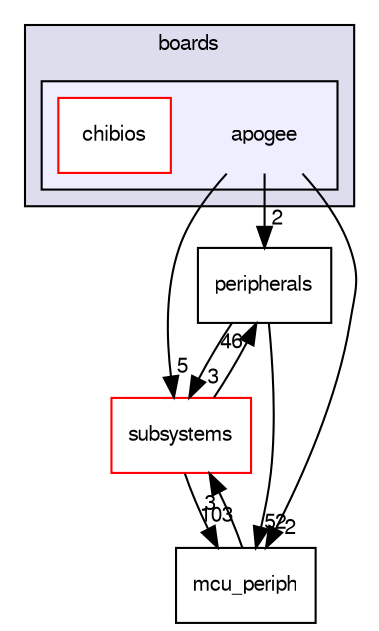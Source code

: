 digraph "sw/airborne/boards/apogee" {
  compound=true
  node [ fontsize="10", fontname="FreeSans"];
  edge [ labelfontsize="10", labelfontname="FreeSans"];
  subgraph clusterdir_e030268cd18297cf6282390f76bfcf7f {
    graph [ bgcolor="#ddddee", pencolor="black", label="boards" fontname="FreeSans", fontsize="10", URL="dir_e030268cd18297cf6282390f76bfcf7f.html"]
  subgraph clusterdir_906fcced062b34dea0e143ec53b4cca3 {
    graph [ bgcolor="#eeeeff", pencolor="black", label="" URL="dir_906fcced062b34dea0e143ec53b4cca3.html"];
    dir_906fcced062b34dea0e143ec53b4cca3 [shape=plaintext label="apogee"];
    dir_d80e81afc648ccfe0c5d0ba6bef93947 [shape=box label="chibios" color="red" fillcolor="white" style="filled" URL="dir_d80e81afc648ccfe0c5d0ba6bef93947.html"];
  }
  }
  dir_0a48ba2c0a76794adfddddc873522f67 [shape=box label="peripherals" URL="dir_0a48ba2c0a76794adfddddc873522f67.html"];
  dir_12d6ec7aac5a4a9b8cee17e35022d7c7 [shape=box label="subsystems" fillcolor="white" style="filled" color="red" URL="dir_12d6ec7aac5a4a9b8cee17e35022d7c7.html"];
  dir_1ca43f6a116d741d80fb1d0555a2b198 [shape=box label="mcu_periph" URL="dir_1ca43f6a116d741d80fb1d0555a2b198.html"];
  dir_0a48ba2c0a76794adfddddc873522f67->dir_12d6ec7aac5a4a9b8cee17e35022d7c7 [headlabel="3", labeldistance=1.5 headhref="dir_000124_000051.html"];
  dir_0a48ba2c0a76794adfddddc873522f67->dir_1ca43f6a116d741d80fb1d0555a2b198 [headlabel="52", labeldistance=1.5 headhref="dir_000124_000120.html"];
  dir_906fcced062b34dea0e143ec53b4cca3->dir_0a48ba2c0a76794adfddddc873522f67 [headlabel="2", labeldistance=1.5 headhref="dir_000055_000124.html"];
  dir_906fcced062b34dea0e143ec53b4cca3->dir_12d6ec7aac5a4a9b8cee17e35022d7c7 [headlabel="5", labeldistance=1.5 headhref="dir_000055_000051.html"];
  dir_906fcced062b34dea0e143ec53b4cca3->dir_1ca43f6a116d741d80fb1d0555a2b198 [headlabel="2", labeldistance=1.5 headhref="dir_000055_000120.html"];
  dir_12d6ec7aac5a4a9b8cee17e35022d7c7->dir_0a48ba2c0a76794adfddddc873522f67 [headlabel="46", labeldistance=1.5 headhref="dir_000051_000124.html"];
  dir_12d6ec7aac5a4a9b8cee17e35022d7c7->dir_1ca43f6a116d741d80fb1d0555a2b198 [headlabel="103", labeldistance=1.5 headhref="dir_000051_000120.html"];
  dir_1ca43f6a116d741d80fb1d0555a2b198->dir_12d6ec7aac5a4a9b8cee17e35022d7c7 [headlabel="3", labeldistance=1.5 headhref="dir_000120_000051.html"];
}
